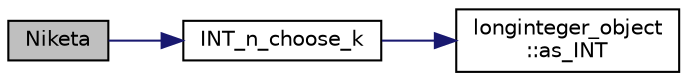 digraph "Niketa"
{
  edge [fontname="Helvetica",fontsize="10",labelfontname="Helvetica",labelfontsize="10"];
  node [fontname="Helvetica",fontsize="10",shape=record];
  rankdir="LR";
  Node318 [label="Niketa",height=0.2,width=0.4,color="black", fillcolor="grey75", style="filled", fontcolor="black"];
  Node318 -> Node319 [color="midnightblue",fontsize="10",style="solid",fontname="Helvetica"];
  Node319 [label="INT_n_choose_k",height=0.2,width=0.4,color="black", fillcolor="white", style="filled",URL="$d2/d7c/combinatorics_8_c.html#aa74adc702e59feadb839f44c0aaec8f6"];
  Node319 -> Node320 [color="midnightblue",fontsize="10",style="solid",fontname="Helvetica"];
  Node320 [label="longinteger_object\l::as_INT",height=0.2,width=0.4,color="black", fillcolor="white", style="filled",URL="$dd/d7e/classlonginteger__object.html#afb992d4679a6741acc63c8bcba27971e"];
}
